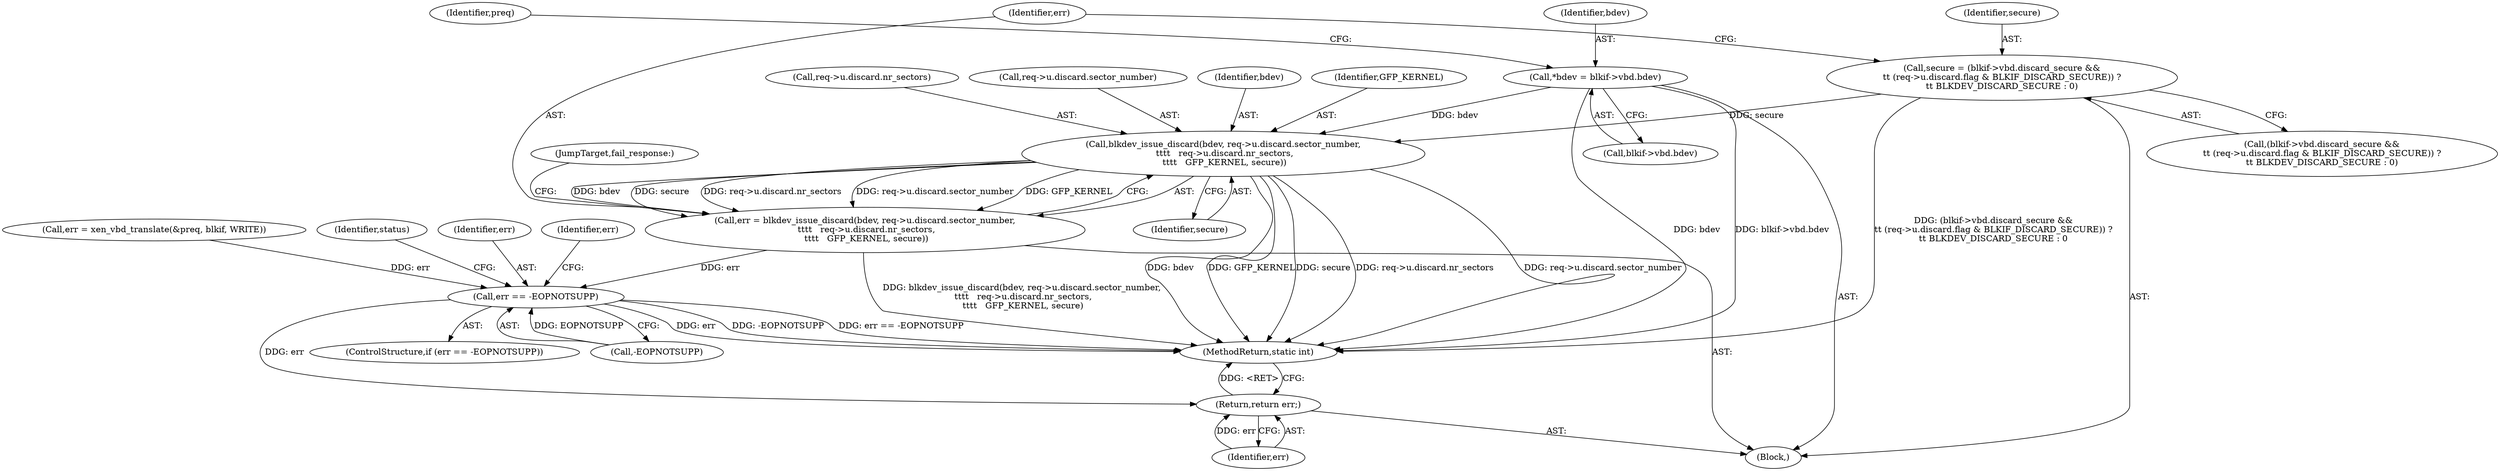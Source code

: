 digraph "0_linux_604c499cbbcc3d5fe5fb8d53306aa0fae1990109@pointer" {
"1000183" [label="(Call,blkdev_issue_discard(bdev, req->u.discard.sector_number,\n \t\t\t\t   req->u.discard.nr_sectors,\n \t\t\t\t   GFP_KERNEL, secure))"];
"1000113" [label="(Call,*bdev = blkif->vbd.bdev)"];
"1000161" [label="(Call,secure = (blkif->vbd.discard_secure &&\n\t\t (req->u.discard.flag & BLKIF_DISCARD_SECURE)) ?\n\t\t BLKDEV_DISCARD_SECURE : 0)"];
"1000181" [label="(Call,err = blkdev_issue_discard(bdev, req->u.discard.sector_number,\n \t\t\t\t   req->u.discard.nr_sectors,\n \t\t\t\t   GFP_KERNEL, secure))"];
"1000203" [label="(Call,err == -EOPNOTSUPP)"];
"1000232" [label="(Return,return err;)"];
"1000162" [label="(Identifier,secure)"];
"1000183" [label="(Call,blkdev_issue_discard(bdev, req->u.discard.sector_number,\n \t\t\t\t   req->u.discard.nr_sectors,\n \t\t\t\t   GFP_KERNEL, secure))"];
"1000200" [label="(Identifier,secure)"];
"1000103" [label="(Block,)"];
"1000115" [label="(Call,blkif->vbd.bdev)"];
"1000163" [label="(Call,(blkif->vbd.discard_secure &&\n\t\t (req->u.discard.flag & BLKIF_DISCARD_SECURE)) ?\n\t\t BLKDEV_DISCARD_SECURE : 0)"];
"1000203" [label="(Call,err == -EOPNOTSUPP)"];
"1000161" [label="(Call,secure = (blkif->vbd.discard_secure &&\n\t\t (req->u.discard.flag & BLKIF_DISCARD_SECURE)) ?\n\t\t BLKDEV_DISCARD_SECURE : 0)"];
"1000113" [label="(Call,*bdev = blkif->vbd.bdev)"];
"1000192" [label="(Call,req->u.discard.nr_sectors)"];
"1000233" [label="(Identifier,err)"];
"1000232" [label="(Return,return err;)"];
"1000209" [label="(Identifier,status)"];
"1000185" [label="(Call,req->u.discard.sector_number)"];
"1000202" [label="(ControlStructure,if (err == -EOPNOTSUPP))"];
"1000184" [label="(Identifier,bdev)"];
"1000199" [label="(Identifier,GFP_KERNEL)"];
"1000201" [label="(JumpTarget,fail_response:)"];
"1000204" [label="(Identifier,err)"];
"1000234" [label="(MethodReturn,static int)"];
"1000114" [label="(Identifier,bdev)"];
"1000181" [label="(Call,err = blkdev_issue_discard(bdev, req->u.discard.sector_number,\n \t\t\t\t   req->u.discard.nr_sectors,\n \t\t\t\t   GFP_KERNEL, secure))"];
"1000182" [label="(Identifier,err)"];
"1000213" [label="(Identifier,err)"];
"1000205" [label="(Call,-EOPNOTSUPP)"];
"1000124" [label="(Identifier,preq)"];
"1000144" [label="(Call,err = xen_vbd_translate(&preq, blkif, WRITE))"];
"1000183" -> "1000181"  [label="AST: "];
"1000183" -> "1000200"  [label="CFG: "];
"1000184" -> "1000183"  [label="AST: "];
"1000185" -> "1000183"  [label="AST: "];
"1000192" -> "1000183"  [label="AST: "];
"1000199" -> "1000183"  [label="AST: "];
"1000200" -> "1000183"  [label="AST: "];
"1000181" -> "1000183"  [label="CFG: "];
"1000183" -> "1000234"  [label="DDG: req->u.discard.sector_number"];
"1000183" -> "1000234"  [label="DDG: bdev"];
"1000183" -> "1000234"  [label="DDG: GFP_KERNEL"];
"1000183" -> "1000234"  [label="DDG: secure"];
"1000183" -> "1000234"  [label="DDG: req->u.discard.nr_sectors"];
"1000183" -> "1000181"  [label="DDG: bdev"];
"1000183" -> "1000181"  [label="DDG: secure"];
"1000183" -> "1000181"  [label="DDG: req->u.discard.nr_sectors"];
"1000183" -> "1000181"  [label="DDG: req->u.discard.sector_number"];
"1000183" -> "1000181"  [label="DDG: GFP_KERNEL"];
"1000113" -> "1000183"  [label="DDG: bdev"];
"1000161" -> "1000183"  [label="DDG: secure"];
"1000113" -> "1000103"  [label="AST: "];
"1000113" -> "1000115"  [label="CFG: "];
"1000114" -> "1000113"  [label="AST: "];
"1000115" -> "1000113"  [label="AST: "];
"1000124" -> "1000113"  [label="CFG: "];
"1000113" -> "1000234"  [label="DDG: bdev"];
"1000113" -> "1000234"  [label="DDG: blkif->vbd.bdev"];
"1000161" -> "1000103"  [label="AST: "];
"1000161" -> "1000163"  [label="CFG: "];
"1000162" -> "1000161"  [label="AST: "];
"1000163" -> "1000161"  [label="AST: "];
"1000182" -> "1000161"  [label="CFG: "];
"1000161" -> "1000234"  [label="DDG: (blkif->vbd.discard_secure &&\n\t\t (req->u.discard.flag & BLKIF_DISCARD_SECURE)) ?\n\t\t BLKDEV_DISCARD_SECURE : 0"];
"1000181" -> "1000103"  [label="AST: "];
"1000182" -> "1000181"  [label="AST: "];
"1000201" -> "1000181"  [label="CFG: "];
"1000181" -> "1000234"  [label="DDG: blkdev_issue_discard(bdev, req->u.discard.sector_number,\n \t\t\t\t   req->u.discard.nr_sectors,\n \t\t\t\t   GFP_KERNEL, secure)"];
"1000181" -> "1000203"  [label="DDG: err"];
"1000203" -> "1000202"  [label="AST: "];
"1000203" -> "1000205"  [label="CFG: "];
"1000204" -> "1000203"  [label="AST: "];
"1000205" -> "1000203"  [label="AST: "];
"1000209" -> "1000203"  [label="CFG: "];
"1000213" -> "1000203"  [label="CFG: "];
"1000203" -> "1000234"  [label="DDG: -EOPNOTSUPP"];
"1000203" -> "1000234"  [label="DDG: err == -EOPNOTSUPP"];
"1000203" -> "1000234"  [label="DDG: err"];
"1000144" -> "1000203"  [label="DDG: err"];
"1000205" -> "1000203"  [label="DDG: EOPNOTSUPP"];
"1000203" -> "1000232"  [label="DDG: err"];
"1000232" -> "1000103"  [label="AST: "];
"1000232" -> "1000233"  [label="CFG: "];
"1000233" -> "1000232"  [label="AST: "];
"1000234" -> "1000232"  [label="CFG: "];
"1000232" -> "1000234"  [label="DDG: <RET>"];
"1000233" -> "1000232"  [label="DDG: err"];
}
